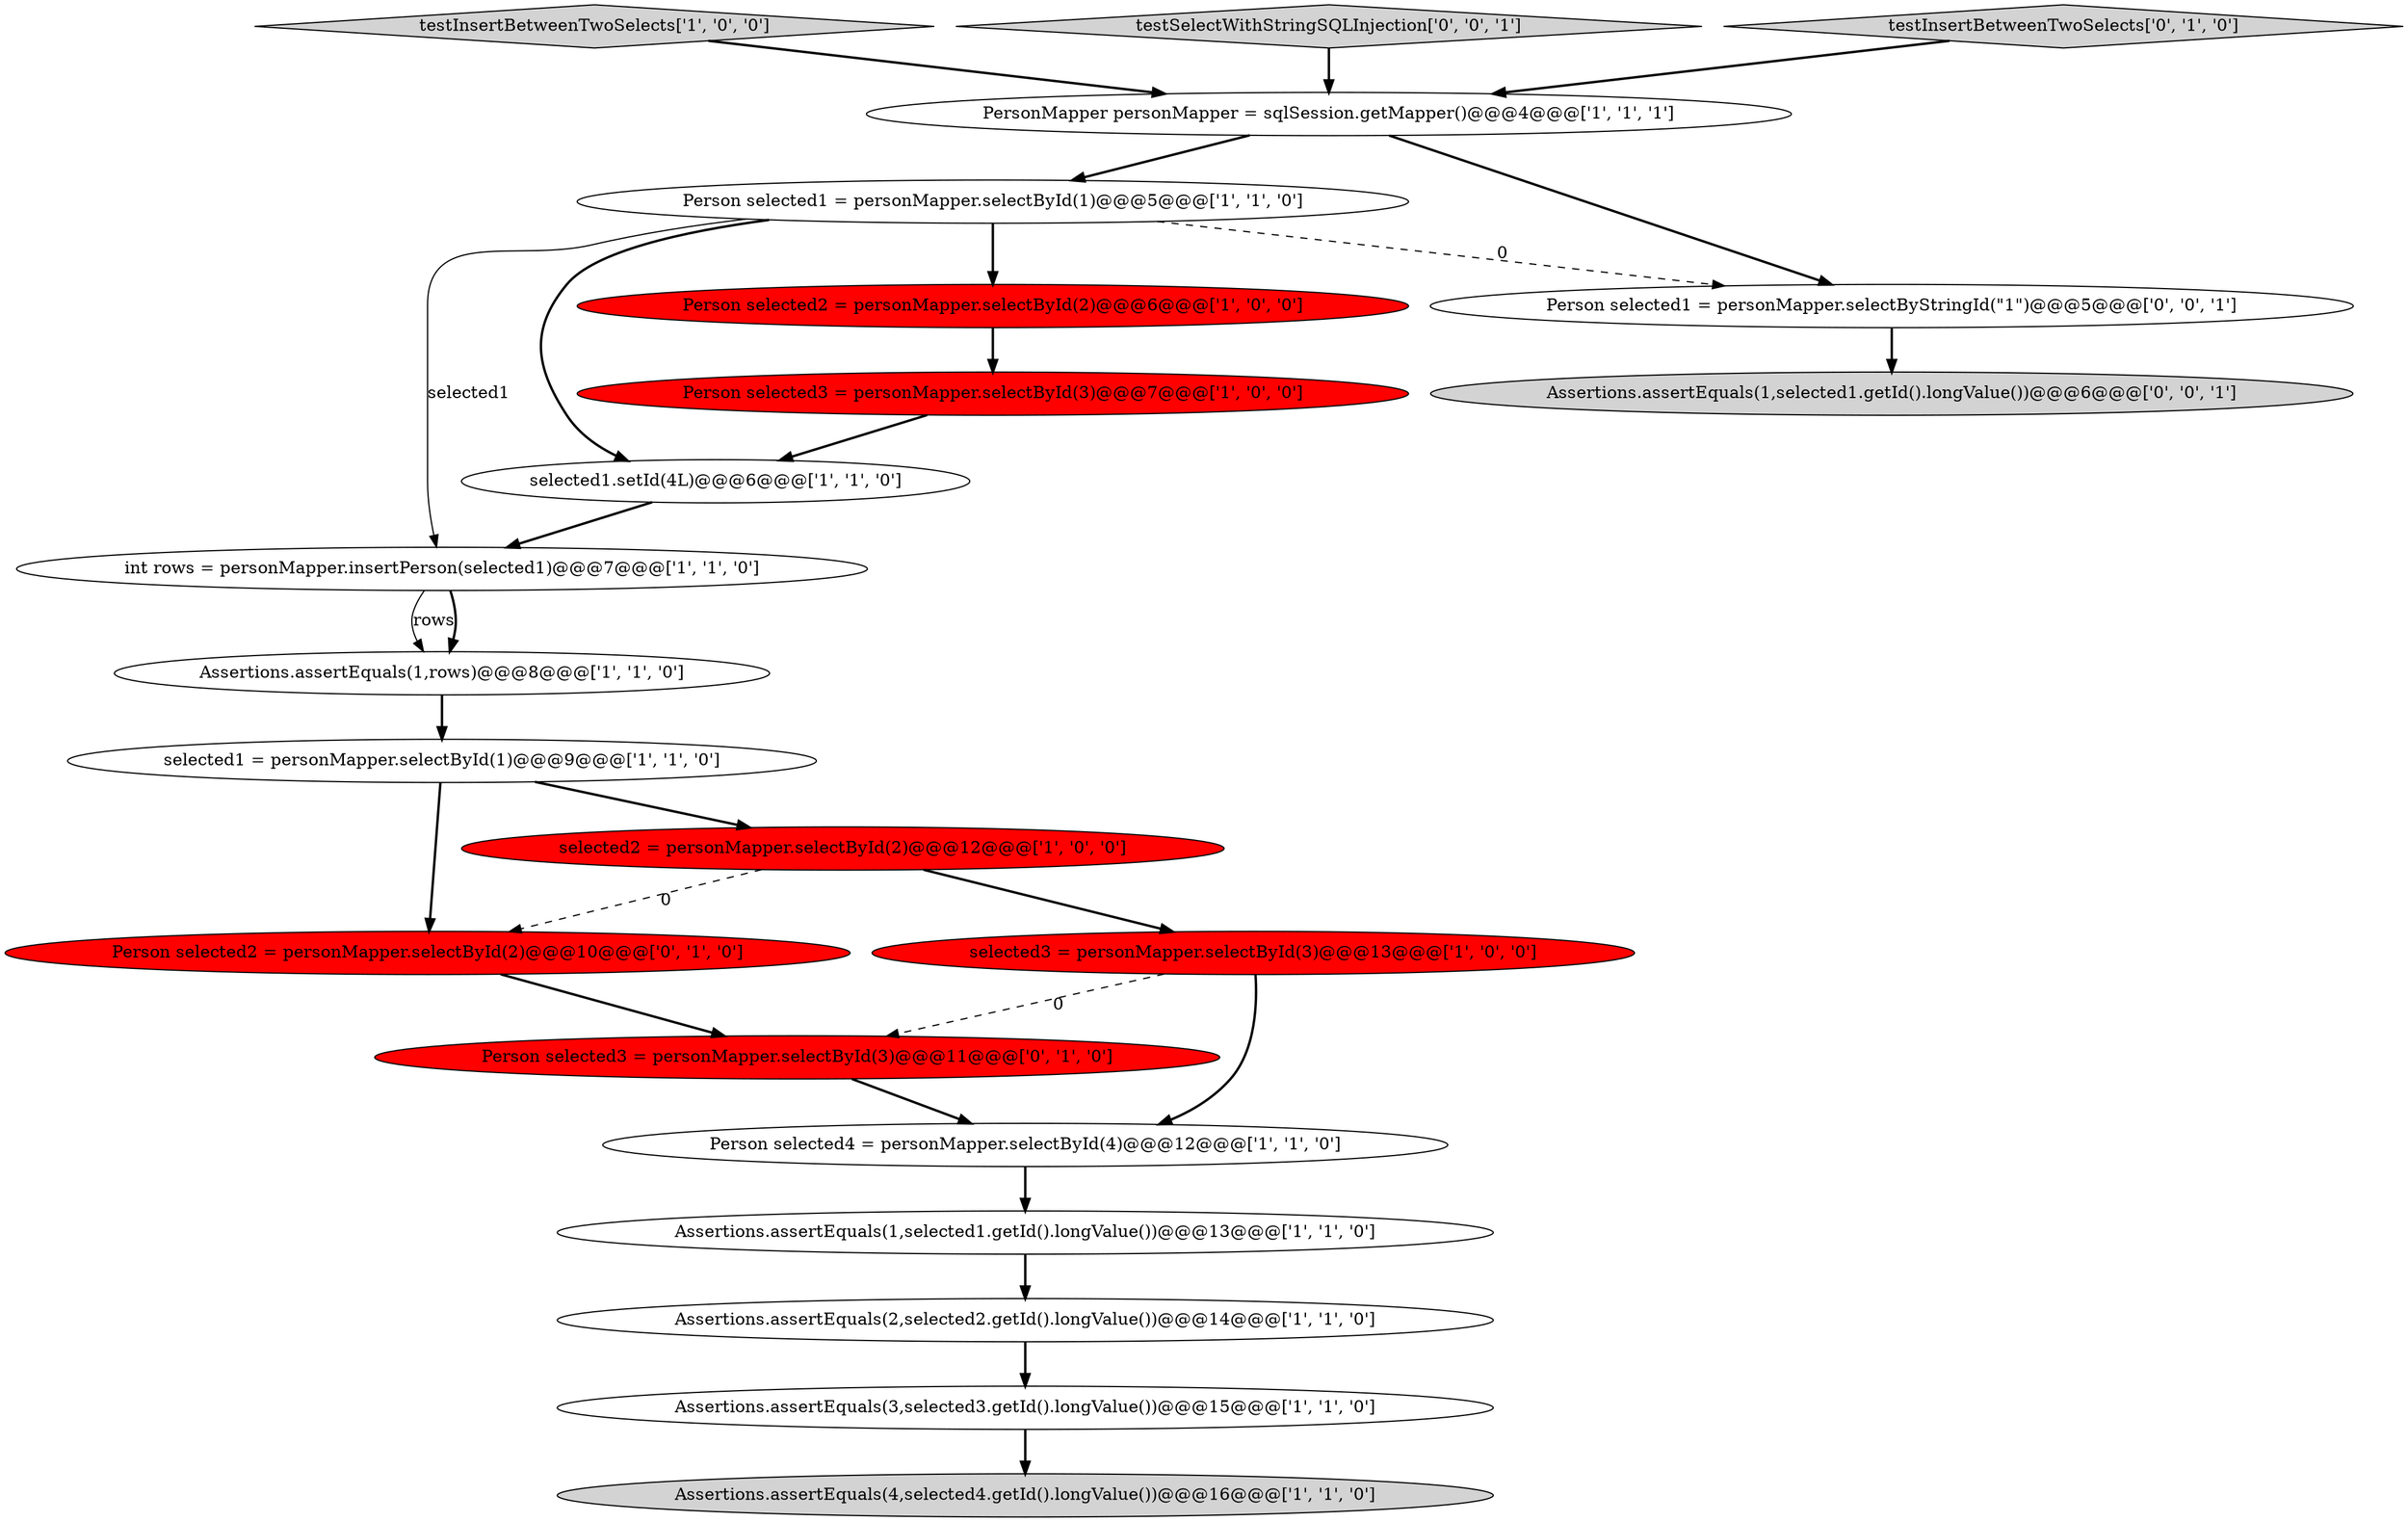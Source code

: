 digraph {
2 [style = filled, label = "int rows = personMapper.insertPerson(selected1)@@@7@@@['1', '1', '0']", fillcolor = white, shape = ellipse image = "AAA0AAABBB1BBB"];
1 [style = filled, label = "Assertions.assertEquals(2,selected2.getId().longValue())@@@14@@@['1', '1', '0']", fillcolor = white, shape = ellipse image = "AAA0AAABBB1BBB"];
16 [style = filled, label = "Person selected2 = personMapper.selectById(2)@@@10@@@['0', '1', '0']", fillcolor = red, shape = ellipse image = "AAA1AAABBB2BBB"];
5 [style = filled, label = "Person selected4 = personMapper.selectById(4)@@@12@@@['1', '1', '0']", fillcolor = white, shape = ellipse image = "AAA0AAABBB1BBB"];
21 [style = filled, label = "Assertions.assertEquals(1,selected1.getId().longValue())@@@6@@@['0', '0', '1']", fillcolor = lightgray, shape = ellipse image = "AAA0AAABBB3BBB"];
7 [style = filled, label = "Assertions.assertEquals(1,rows)@@@8@@@['1', '1', '0']", fillcolor = white, shape = ellipse image = "AAA0AAABBB1BBB"];
3 [style = filled, label = "Person selected3 = personMapper.selectById(3)@@@7@@@['1', '0', '0']", fillcolor = red, shape = ellipse image = "AAA1AAABBB1BBB"];
4 [style = filled, label = "testInsertBetweenTwoSelects['1', '0', '0']", fillcolor = lightgray, shape = diamond image = "AAA0AAABBB1BBB"];
6 [style = filled, label = "PersonMapper personMapper = sqlSession.getMapper()@@@4@@@['1', '1', '1']", fillcolor = white, shape = ellipse image = "AAA0AAABBB1BBB"];
9 [style = filled, label = "selected1 = personMapper.selectById(1)@@@9@@@['1', '1', '0']", fillcolor = white, shape = ellipse image = "AAA0AAABBB1BBB"];
10 [style = filled, label = "selected1.setId(4L)@@@6@@@['1', '1', '0']", fillcolor = white, shape = ellipse image = "AAA0AAABBB1BBB"];
19 [style = filled, label = "testSelectWithStringSQLInjection['0', '0', '1']", fillcolor = lightgray, shape = diamond image = "AAA0AAABBB3BBB"];
18 [style = filled, label = "testInsertBetweenTwoSelects['0', '1', '0']", fillcolor = lightgray, shape = diamond image = "AAA0AAABBB2BBB"];
13 [style = filled, label = "Person selected2 = personMapper.selectById(2)@@@6@@@['1', '0', '0']", fillcolor = red, shape = ellipse image = "AAA1AAABBB1BBB"];
15 [style = filled, label = "Assertions.assertEquals(3,selected3.getId().longValue())@@@15@@@['1', '1', '0']", fillcolor = white, shape = ellipse image = "AAA0AAABBB1BBB"];
8 [style = filled, label = "Person selected1 = personMapper.selectById(1)@@@5@@@['1', '1', '0']", fillcolor = white, shape = ellipse image = "AAA0AAABBB1BBB"];
0 [style = filled, label = "Assertions.assertEquals(1,selected1.getId().longValue())@@@13@@@['1', '1', '0']", fillcolor = white, shape = ellipse image = "AAA0AAABBB1BBB"];
20 [style = filled, label = "Person selected1 = personMapper.selectByStringId(\"1\")@@@5@@@['0', '0', '1']", fillcolor = white, shape = ellipse image = "AAA0AAABBB3BBB"];
14 [style = filled, label = "selected2 = personMapper.selectById(2)@@@12@@@['1', '0', '0']", fillcolor = red, shape = ellipse image = "AAA1AAABBB1BBB"];
11 [style = filled, label = "Assertions.assertEquals(4,selected4.getId().longValue())@@@16@@@['1', '1', '0']", fillcolor = lightgray, shape = ellipse image = "AAA0AAABBB1BBB"];
12 [style = filled, label = "selected3 = personMapper.selectById(3)@@@13@@@['1', '0', '0']", fillcolor = red, shape = ellipse image = "AAA1AAABBB1BBB"];
17 [style = filled, label = "Person selected3 = personMapper.selectById(3)@@@11@@@['0', '1', '0']", fillcolor = red, shape = ellipse image = "AAA1AAABBB2BBB"];
8->10 [style = bold, label=""];
17->5 [style = bold, label=""];
12->5 [style = bold, label=""];
4->6 [style = bold, label=""];
1->15 [style = bold, label=""];
8->20 [style = dashed, label="0"];
12->17 [style = dashed, label="0"];
16->17 [style = bold, label=""];
19->6 [style = bold, label=""];
9->16 [style = bold, label=""];
20->21 [style = bold, label=""];
7->9 [style = bold, label=""];
6->20 [style = bold, label=""];
3->10 [style = bold, label=""];
2->7 [style = solid, label="rows"];
8->2 [style = solid, label="selected1"];
15->11 [style = bold, label=""];
13->3 [style = bold, label=""];
5->0 [style = bold, label=""];
18->6 [style = bold, label=""];
0->1 [style = bold, label=""];
14->12 [style = bold, label=""];
6->8 [style = bold, label=""];
9->14 [style = bold, label=""];
10->2 [style = bold, label=""];
14->16 [style = dashed, label="0"];
2->7 [style = bold, label=""];
8->13 [style = bold, label=""];
}
